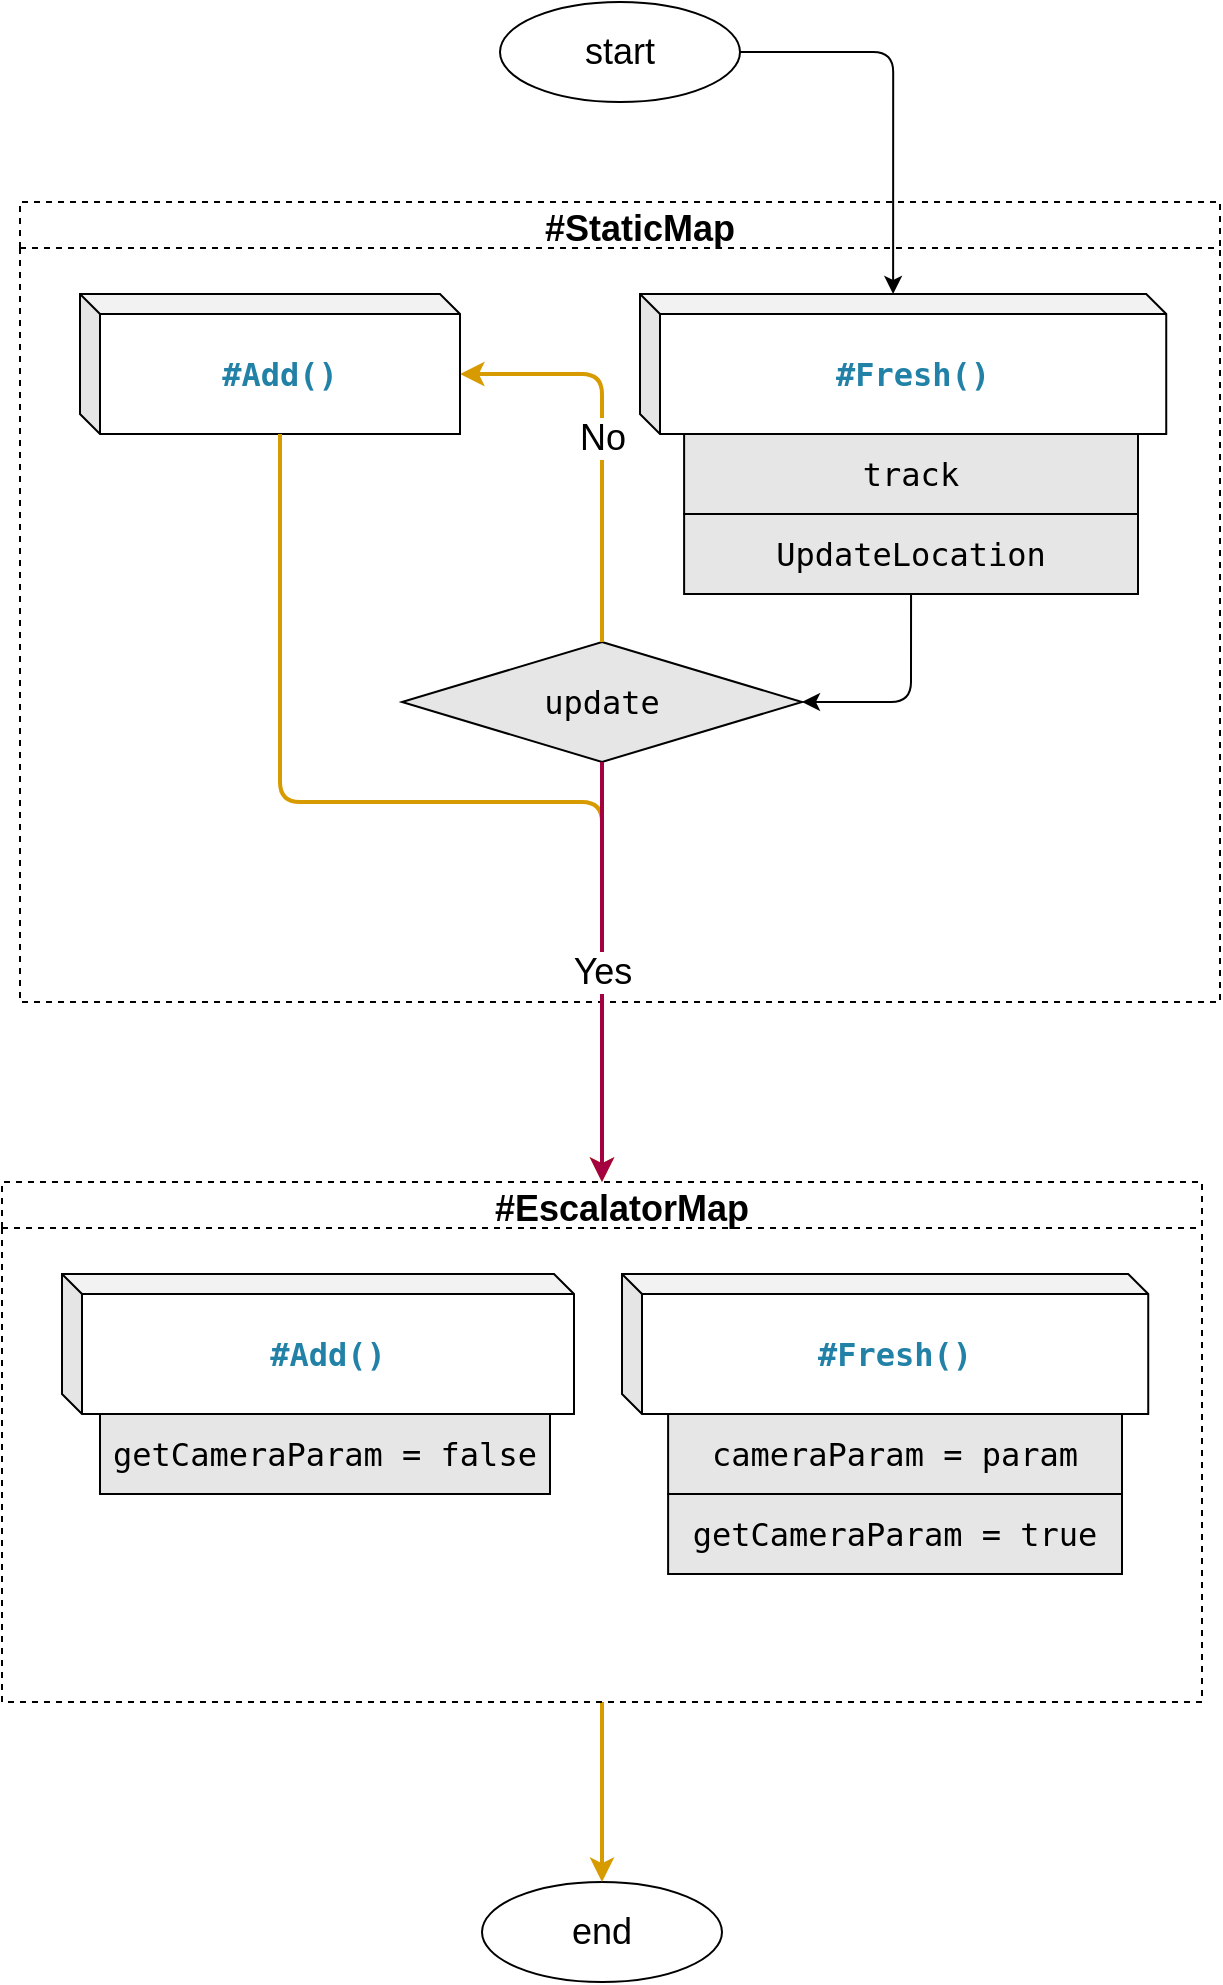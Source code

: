 <mxfile>
    <diagram id="yABSBON5_DmEMwgWKBGt" name="Page-1">
        <mxGraphModel dx="1012" dy="628" grid="1" gridSize="10" guides="1" tooltips="1" connect="1" arrows="1" fold="1" page="1" pageScale="1" pageWidth="850" pageHeight="1100" math="0" shadow="0">
            <root>
                <mxCell id="0"/>
                <mxCell id="1" parent="0"/>
                <mxCell id="33" value="    #StaticMap" style="swimlane;dashed=1;fontSize=18;fontColor=#000000;fillColor=none;startSize=23;" parent="1" vertex="1">
                    <mxGeometry x="139" y="120" width="600" height="400" as="geometry">
                        <mxRectangle x="139" y="120" width="170" height="30" as="alternateBounds"/>
                    </mxGeometry>
                </mxCell>
                <mxCell id="82" value="&lt;font face=&quot;droid sans mono, monospace, monospace, droid sans fallback, droid sans mono, monospace, monospace&quot;&gt;&lt;span style=&quot;font-size: 16px&quot;&gt;update&lt;/span&gt;&lt;/font&gt;" style="rhombus;whiteSpace=wrap;html=1;fillColor=#E6E6E6;fontStyle=0;fontColor=#000000;" vertex="1" parent="33">
                    <mxGeometry x="191" y="220" width="200" height="60" as="geometry"/>
                </mxCell>
                <mxCell id="84" value="No" style="edgeStyle=orthogonalEdgeStyle;html=1;exitX=0.5;exitY=0;exitDx=0;exitDy=0;entryX=0;entryY=0;entryDx=190;entryDy=40;fontSize=18;fontColor=#000000;fillColor=#ffcd28;gradientColor=#ffa500;strokeColor=#d79b00;strokeWidth=2;entryPerimeter=0;" edge="1" parent="33" source="82" target="13">
                    <mxGeometry relative="1" as="geometry">
                        <mxPoint x="452.75" y="461" as="targetPoint"/>
                        <Array as="points">
                            <mxPoint x="291" y="86"/>
                        </Array>
                    </mxGeometry>
                </mxCell>
                <mxCell id="13" value="&lt;span style=&quot;color: rgb(34 , 129 , 167) ; font-family: &amp;#34;droid sans mono&amp;#34; , &amp;#34;monospace&amp;#34; , &amp;#34;monospace&amp;#34; , &amp;#34;droid sans fallback&amp;#34; , &amp;#34;droid sans mono&amp;#34; , &amp;#34;monospace&amp;#34; , monospace ; font-size: 16px ; font-weight: 700&quot;&gt;#Add()&lt;/span&gt;" style="shape=cube;whiteSpace=wrap;html=1;boundedLbl=1;backgroundOutline=1;darkOpacity=0.05;darkOpacity2=0.1;labelBackgroundColor=none;size=10;" parent="33" vertex="1">
                    <mxGeometry x="30" y="46" width="190" height="70" as="geometry"/>
                </mxCell>
                <mxCell id="90" value="" style="group" vertex="1" connectable="0" parent="33">
                    <mxGeometry x="310" y="46" width="263.12" height="150" as="geometry"/>
                </mxCell>
                <mxCell id="14" value="&lt;span style=&quot;font-family: &amp;#34;droid sans mono&amp;#34; , &amp;#34;monospace&amp;#34; , &amp;#34;monospace&amp;#34; , &amp;#34;droid sans fallback&amp;#34; , &amp;#34;droid sans mono&amp;#34; , &amp;#34;monospace&amp;#34; , monospace ; font-size: 16px ; color: rgb(34 , 129 , 167) ; font-weight: bold&quot;&gt;#Fresh()&lt;/span&gt;" style="shape=cube;whiteSpace=wrap;html=1;boundedLbl=1;backgroundOutline=1;darkOpacity=0.05;darkOpacity2=0.1;labelBackgroundColor=none;size=10;" parent="90" vertex="1">
                    <mxGeometry width="263.12" height="70" as="geometry"/>
                </mxCell>
                <mxCell id="88" value="&lt;span style=&quot;font-family: &amp;#34;droid sans mono&amp;#34; , &amp;#34;monospace&amp;#34; , &amp;#34;monospace&amp;#34; , &amp;#34;droid sans fallback&amp;#34; , &amp;#34;droid sans mono&amp;#34; , &amp;#34;monospace&amp;#34; , monospace ; font-size: 16px&quot;&gt;track&lt;/span&gt;" style="rounded=0;whiteSpace=wrap;html=1;labelBackgroundColor=none;fillColor=#E6E6E6;fontColor=#000000;fontStyle=0" vertex="1" parent="90">
                    <mxGeometry x="22.06" y="70" width="226.94" height="40" as="geometry"/>
                </mxCell>
                <mxCell id="89" value="&lt;span style=&quot;font-family: &amp;#34;droid sans mono&amp;#34; , &amp;#34;monospace&amp;#34; , &amp;#34;monospace&amp;#34; , &amp;#34;droid sans fallback&amp;#34; , &amp;#34;droid sans mono&amp;#34; , &amp;#34;monospace&amp;#34; , monospace ; font-size: 16px&quot;&gt;UpdateLocation&lt;/span&gt;" style="rounded=0;whiteSpace=wrap;html=1;labelBackgroundColor=none;fillColor=#E6E6E6;fontColor=#000000;fontStyle=0" vertex="1" parent="90">
                    <mxGeometry x="22.06" y="110" width="226.94" height="40" as="geometry"/>
                </mxCell>
                <mxCell id="91" style="edgeStyle=orthogonalEdgeStyle;html=1;exitX=0.5;exitY=1;exitDx=0;exitDy=0;entryX=1;entryY=0.5;entryDx=0;entryDy=0;" edge="1" parent="33" source="89" target="82">
                    <mxGeometry relative="1" as="geometry"/>
                </mxCell>
                <mxCell id="56" style="edgeStyle=orthogonalEdgeStyle;html=1;exitX=0;exitY=0;exitDx=100;exitDy=70;entryX=0.5;entryY=0;entryDx=0;entryDy=0;fontSize=18;fontColor=#000000;strokeWidth=2;fillColor=#ffcd28;gradientColor=#ffa500;strokeColor=#d79b00;exitPerimeter=0;" parent="1" source="13" target="72" edge="1">
                    <mxGeometry relative="1" as="geometry">
                        <Array as="points">
                            <mxPoint x="269" y="420"/>
                            <mxPoint x="430" y="420"/>
                        </Array>
                        <mxPoint x="266.598" y="276" as="sourcePoint"/>
                        <mxPoint x="585.75" y="398" as="targetPoint"/>
                    </mxGeometry>
                </mxCell>
                <mxCell id="61" style="edgeStyle=orthogonalEdgeStyle;html=1;exitX=1;exitY=0.5;exitDx=0;exitDy=0;entryX=0;entryY=0;entryDx=126.56;entryDy=0;entryPerimeter=0;fontSize=18;fontColor=#000000;strokeWidth=1;fillColor=#ffcd28;gradientColor=#ffa500;strokeColor=#000000;" parent="1" source="59" target="14" edge="1">
                    <mxGeometry relative="1" as="geometry">
                        <Array as="points">
                            <mxPoint x="576" y="45"/>
                        </Array>
                    </mxGeometry>
                </mxCell>
                <mxCell id="59" value="start" style="ellipse;whiteSpace=wrap;html=1;fontSize=18;fontColor=#000000;strokeColor=#000000;fillColor=#FFFFFF;" parent="1" vertex="1">
                    <mxGeometry x="379" y="20" width="120" height="50" as="geometry"/>
                </mxCell>
                <mxCell id="63" value="end" style="ellipse;whiteSpace=wrap;html=1;fontSize=18;fontColor=#000000;strokeColor=#000000;fillColor=#FFFFFF;" parent="1" vertex="1">
                    <mxGeometry x="370" y="960" width="120" height="50" as="geometry"/>
                </mxCell>
                <mxCell id="65" style="edgeStyle=orthogonalEdgeStyle;html=1;exitX=0.5;exitY=1;exitDx=0;exitDy=0;entryX=0.5;entryY=0;entryDx=0;entryDy=0;fontSize=18;fontColor=#000000;strokeWidth=2;fillColor=#ffcd28;gradientColor=#ffa500;strokeColor=#d79b00;" parent="1" source="72" target="63" edge="1">
                    <mxGeometry relative="1" as="geometry">
                        <mxPoint x="270.28" y="951" as="sourcePoint"/>
                    </mxGeometry>
                </mxCell>
                <mxCell id="72" value="    #EscalatorMap" style="swimlane;dashed=1;fontSize=18;fontColor=#000000;fillColor=none;" vertex="1" parent="1">
                    <mxGeometry x="130" y="610" width="600" height="260" as="geometry">
                        <mxRectangle x="139" y="120" width="170" height="30" as="alternateBounds"/>
                    </mxGeometry>
                </mxCell>
                <mxCell id="73" value="" style="group" vertex="1" connectable="0" parent="72">
                    <mxGeometry x="30" y="46" width="256" height="110" as="geometry"/>
                </mxCell>
                <mxCell id="74" value="&lt;span style=&quot;color: rgb(34 , 129 , 167) ; font-family: &amp;#34;droid sans mono&amp;#34; , &amp;#34;monospace&amp;#34; , &amp;#34;monospace&amp;#34; , &amp;#34;droid sans fallback&amp;#34; , &amp;#34;droid sans mono&amp;#34; , &amp;#34;monospace&amp;#34; , monospace ; font-size: 16px ; font-weight: 700&quot;&gt;#Add()&lt;/span&gt;" style="shape=cube;whiteSpace=wrap;html=1;boundedLbl=1;backgroundOutline=1;darkOpacity=0.05;darkOpacity2=0.1;labelBackgroundColor=none;size=10;" vertex="1" parent="73">
                    <mxGeometry width="256" height="70" as="geometry"/>
                </mxCell>
                <mxCell id="75" value="&lt;span style=&quot;font-family: &amp;quot;droid sans mono&amp;quot;, &amp;quot;monospace&amp;quot;, &amp;quot;monospace&amp;quot;, &amp;quot;droid sans fallback&amp;quot;, &amp;quot;droid sans mono&amp;quot;, &amp;quot;monospace&amp;quot;, monospace; font-size: 16px;&quot;&gt;getCameraParam = false&lt;/span&gt;" style="rounded=0;whiteSpace=wrap;html=1;labelBackgroundColor=none;fillColor=#E6E6E6;fontColor=#000000;fontStyle=0" vertex="1" parent="73">
                    <mxGeometry x="19" y="70" width="225" height="40" as="geometry"/>
                </mxCell>
                <mxCell id="76" value="" style="group" vertex="1" connectable="0" parent="72">
                    <mxGeometry x="310" y="46" width="263.12" height="150" as="geometry"/>
                </mxCell>
                <mxCell id="77" value="&lt;span style=&quot;font-family: &amp;#34;droid sans mono&amp;#34; , &amp;#34;monospace&amp;#34; , &amp;#34;monospace&amp;#34; , &amp;#34;droid sans fallback&amp;#34; , &amp;#34;droid sans mono&amp;#34; , &amp;#34;monospace&amp;#34; , monospace ; font-size: 16px ; color: rgb(34 , 129 , 167) ; font-weight: bold&quot;&gt;#Fresh()&lt;/span&gt;" style="shape=cube;whiteSpace=wrap;html=1;boundedLbl=1;backgroundOutline=1;darkOpacity=0.05;darkOpacity2=0.1;labelBackgroundColor=none;size=10;" vertex="1" parent="76">
                    <mxGeometry width="263.12" height="70" as="geometry"/>
                </mxCell>
                <mxCell id="78" value="&lt;span style=&quot;font-family: &amp;quot;droid sans mono&amp;quot;, &amp;quot;monospace&amp;quot;, &amp;quot;monospace&amp;quot;, &amp;quot;droid sans fallback&amp;quot;, &amp;quot;droid sans mono&amp;quot;, &amp;quot;monospace&amp;quot;, monospace; font-size: 16px;&quot;&gt;cameraParam = param&lt;/span&gt;" style="rounded=0;whiteSpace=wrap;html=1;labelBackgroundColor=none;fillColor=#E6E6E6;fontColor=#000000;fontStyle=0" vertex="1" parent="76">
                    <mxGeometry x="23.06" y="70" width="226.94" height="40" as="geometry"/>
                </mxCell>
                <mxCell id="79" value="&lt;span style=&quot;font-family: &amp;quot;droid sans mono&amp;quot;, &amp;quot;monospace&amp;quot;, &amp;quot;monospace&amp;quot;, &amp;quot;droid sans fallback&amp;quot;, &amp;quot;droid sans mono&amp;quot;, &amp;quot;monospace&amp;quot;, monospace; font-size: 16px;&quot;&gt;getCameraParam = true&lt;/span&gt;" style="rounded=0;whiteSpace=wrap;html=1;labelBackgroundColor=none;fillColor=#E6E6E6;fontColor=#000000;fontStyle=0" vertex="1" parent="76">
                    <mxGeometry x="23.06" y="110" width="226.94" height="40" as="geometry"/>
                </mxCell>
                <mxCell id="86" value="Yes" style="edgeStyle=orthogonalEdgeStyle;html=1;exitX=0.5;exitY=1;exitDx=0;exitDy=0;entryX=0.5;entryY=0;entryDx=0;entryDy=0;fontSize=18;fontColor=#000000;strokeWidth=2;fillColor=#d80073;strokeColor=#A50040;" edge="1" parent="1" source="82" target="72">
                    <mxGeometry relative="1" as="geometry">
                        <Array as="points">
                            <mxPoint x="430" y="400"/>
                        </Array>
                        <mxPoint x="705.22" y="641" as="targetPoint"/>
                    </mxGeometry>
                </mxCell>
            </root>
        </mxGraphModel>
    </diagram>
</mxfile>
